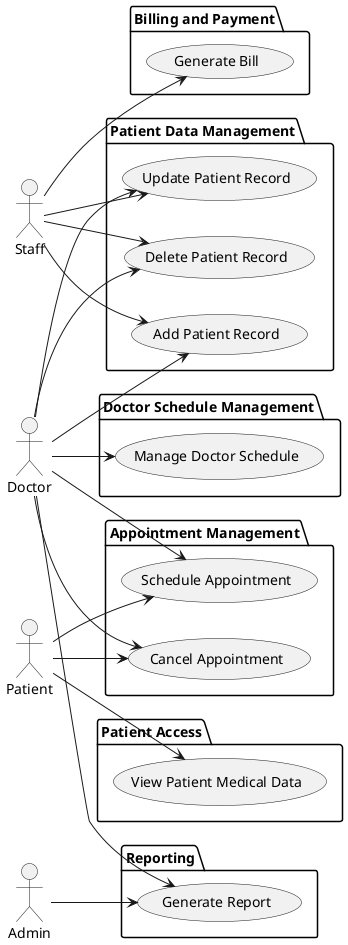 @startuml
left to right direction

actor Staff
actor Doctor
actor Patient
actor Admin

package "Patient Data Management" {
  usecase "Add Patient Record" as U1
  usecase "Update Patient Record" as U2
  usecase "Delete Patient Record" as U3
}

package "Appointment Management" {
  usecase "Schedule Appointment" as U4
  usecase "Cancel Appointment" as U5
}

package "Billing and Payment" {
  usecase "Generate Bill" as U6
}

package "Reporting" {
  usecase "Generate Report" as U7
}

package "Doctor Schedule Management" {
  usecase "Manage Doctor Schedule" as U8
}

package "Patient Access" {
  usecase "View Patient Medical Data" as U9
}

Staff --> U1
Staff --> U2
Staff --> U3
Staff --> U6

Doctor --> U1
Doctor --> U2
Doctor --> U3
Doctor --> U7
Doctor --> U4
Doctor --> U5
Doctor --> U8

Patient --> U4
Patient --> U5
Patient --> U9

Admin --> U7

@enduml